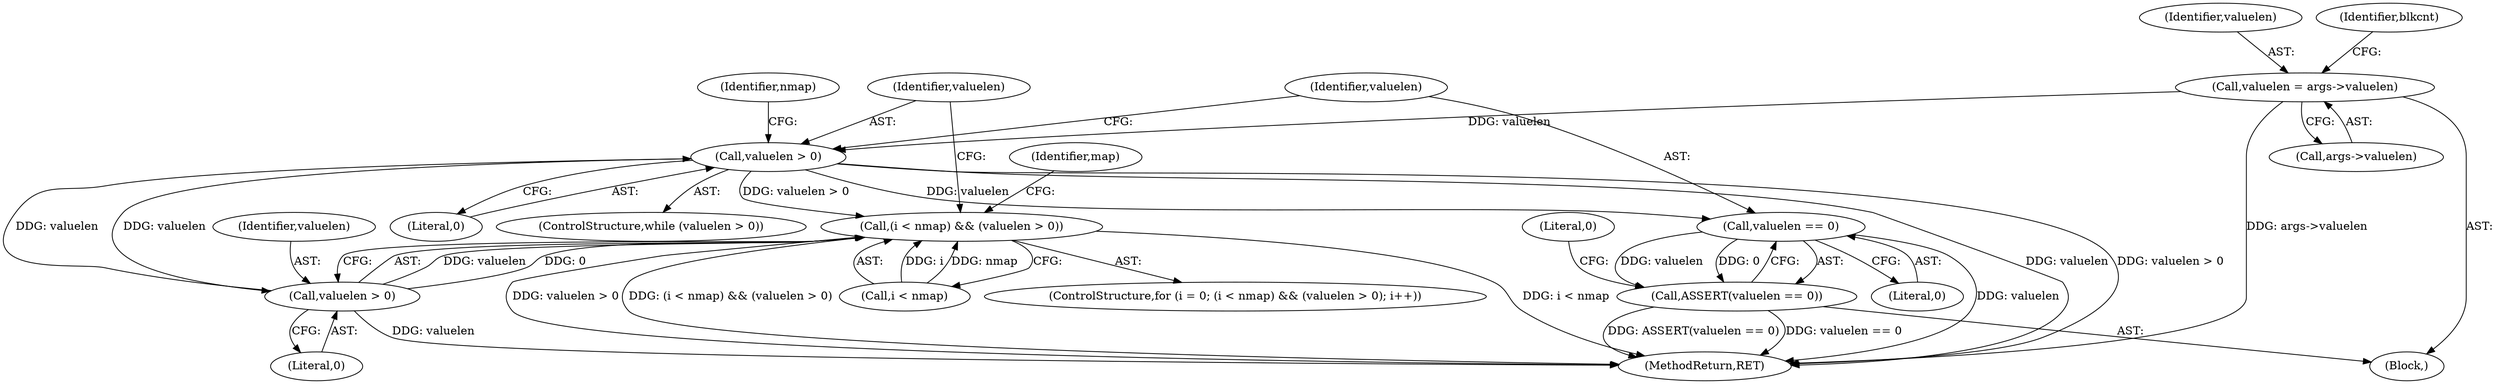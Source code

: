 digraph "0_linux_8275cdd0e7ac550dcce2b3ef6d2fb3b808c1ae59_8@pointer" {
"1000127" [label="(Call,valuelen = args->valuelen)"];
"1000155" [label="(Call,valuelen > 0)"];
"1000188" [label="(Call,(i < nmap) && (valuelen > 0))"];
"1000192" [label="(Call,valuelen > 0)"];
"1000290" [label="(Call,valuelen == 0)"];
"1000289" [label="(Call,ASSERT(valuelen == 0))"];
"1000294" [label="(Literal,0)"];
"1000194" [label="(Literal,0)"];
"1000192" [label="(Call,valuelen > 0)"];
"1000289" [label="(Call,ASSERT(valuelen == 0))"];
"1000156" [label="(Identifier,valuelen)"];
"1000128" [label="(Identifier,valuelen)"];
"1000291" [label="(Identifier,valuelen)"];
"1000184" [label="(ControlStructure,for (i = 0; (i < nmap) && (valuelen > 0); i++))"];
"1000295" [label="(MethodReturn,RET)"];
"1000155" [label="(Call,valuelen > 0)"];
"1000292" [label="(Literal,0)"];
"1000129" [label="(Call,args->valuelen)"];
"1000157" [label="(Literal,0)"];
"1000127" [label="(Call,valuelen = args->valuelen)"];
"1000205" [label="(Identifier,map)"];
"1000189" [label="(Call,i < nmap)"];
"1000103" [label="(Block,)"];
"1000290" [label="(Call,valuelen == 0)"];
"1000154" [label="(ControlStructure,while (valuelen > 0))"];
"1000188" [label="(Call,(i < nmap) && (valuelen > 0))"];
"1000160" [label="(Identifier,nmap)"];
"1000193" [label="(Identifier,valuelen)"];
"1000136" [label="(Identifier,blkcnt)"];
"1000127" -> "1000103"  [label="AST: "];
"1000127" -> "1000129"  [label="CFG: "];
"1000128" -> "1000127"  [label="AST: "];
"1000129" -> "1000127"  [label="AST: "];
"1000136" -> "1000127"  [label="CFG: "];
"1000127" -> "1000295"  [label="DDG: args->valuelen"];
"1000127" -> "1000155"  [label="DDG: valuelen"];
"1000155" -> "1000154"  [label="AST: "];
"1000155" -> "1000157"  [label="CFG: "];
"1000156" -> "1000155"  [label="AST: "];
"1000157" -> "1000155"  [label="AST: "];
"1000160" -> "1000155"  [label="CFG: "];
"1000291" -> "1000155"  [label="CFG: "];
"1000155" -> "1000295"  [label="DDG: valuelen"];
"1000155" -> "1000295"  [label="DDG: valuelen > 0"];
"1000192" -> "1000155"  [label="DDG: valuelen"];
"1000155" -> "1000188"  [label="DDG: valuelen > 0"];
"1000155" -> "1000192"  [label="DDG: valuelen"];
"1000155" -> "1000290"  [label="DDG: valuelen"];
"1000188" -> "1000184"  [label="AST: "];
"1000188" -> "1000189"  [label="CFG: "];
"1000188" -> "1000192"  [label="CFG: "];
"1000189" -> "1000188"  [label="AST: "];
"1000192" -> "1000188"  [label="AST: "];
"1000156" -> "1000188"  [label="CFG: "];
"1000205" -> "1000188"  [label="CFG: "];
"1000188" -> "1000295"  [label="DDG: (i < nmap) && (valuelen > 0)"];
"1000188" -> "1000295"  [label="DDG: i < nmap"];
"1000188" -> "1000295"  [label="DDG: valuelen > 0"];
"1000189" -> "1000188"  [label="DDG: i"];
"1000189" -> "1000188"  [label="DDG: nmap"];
"1000192" -> "1000188"  [label="DDG: valuelen"];
"1000192" -> "1000188"  [label="DDG: 0"];
"1000192" -> "1000194"  [label="CFG: "];
"1000193" -> "1000192"  [label="AST: "];
"1000194" -> "1000192"  [label="AST: "];
"1000192" -> "1000295"  [label="DDG: valuelen"];
"1000290" -> "1000289"  [label="AST: "];
"1000290" -> "1000292"  [label="CFG: "];
"1000291" -> "1000290"  [label="AST: "];
"1000292" -> "1000290"  [label="AST: "];
"1000289" -> "1000290"  [label="CFG: "];
"1000290" -> "1000295"  [label="DDG: valuelen"];
"1000290" -> "1000289"  [label="DDG: valuelen"];
"1000290" -> "1000289"  [label="DDG: 0"];
"1000289" -> "1000103"  [label="AST: "];
"1000294" -> "1000289"  [label="CFG: "];
"1000289" -> "1000295"  [label="DDG: valuelen == 0"];
"1000289" -> "1000295"  [label="DDG: ASSERT(valuelen == 0)"];
}
